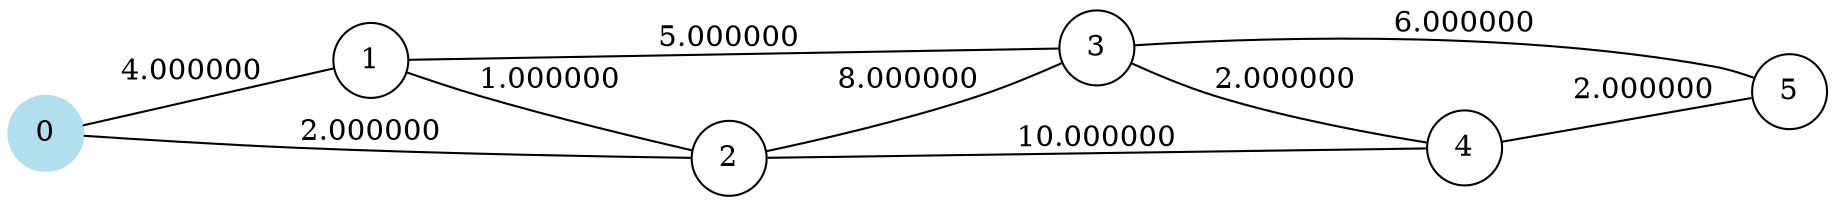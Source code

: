 graph G{
node [shape=circle];
rankdir=LR;
"0"[label="0" color=lightblue2, style=filled];
"1"[label="1"];
"2"[label="2"];
"3"[label="3"];
"4"[label="4"];
"5"[label="5"];
"0" -- "1" [label = "4.000000"];
"0" -- "2" [label = "2.000000"];
"1" -- "2" [label = "1.000000"];
"1" -- "3" [label = "5.000000"];
"2" -- "3" [label = "8.000000"];
"2" -- "4" [label = "10.000000"];
"3" -- "4" [label = "2.000000"];
"3" -- "5" [label = "6.000000"];
"4" -- "5" [label = "2.000000"];

}
